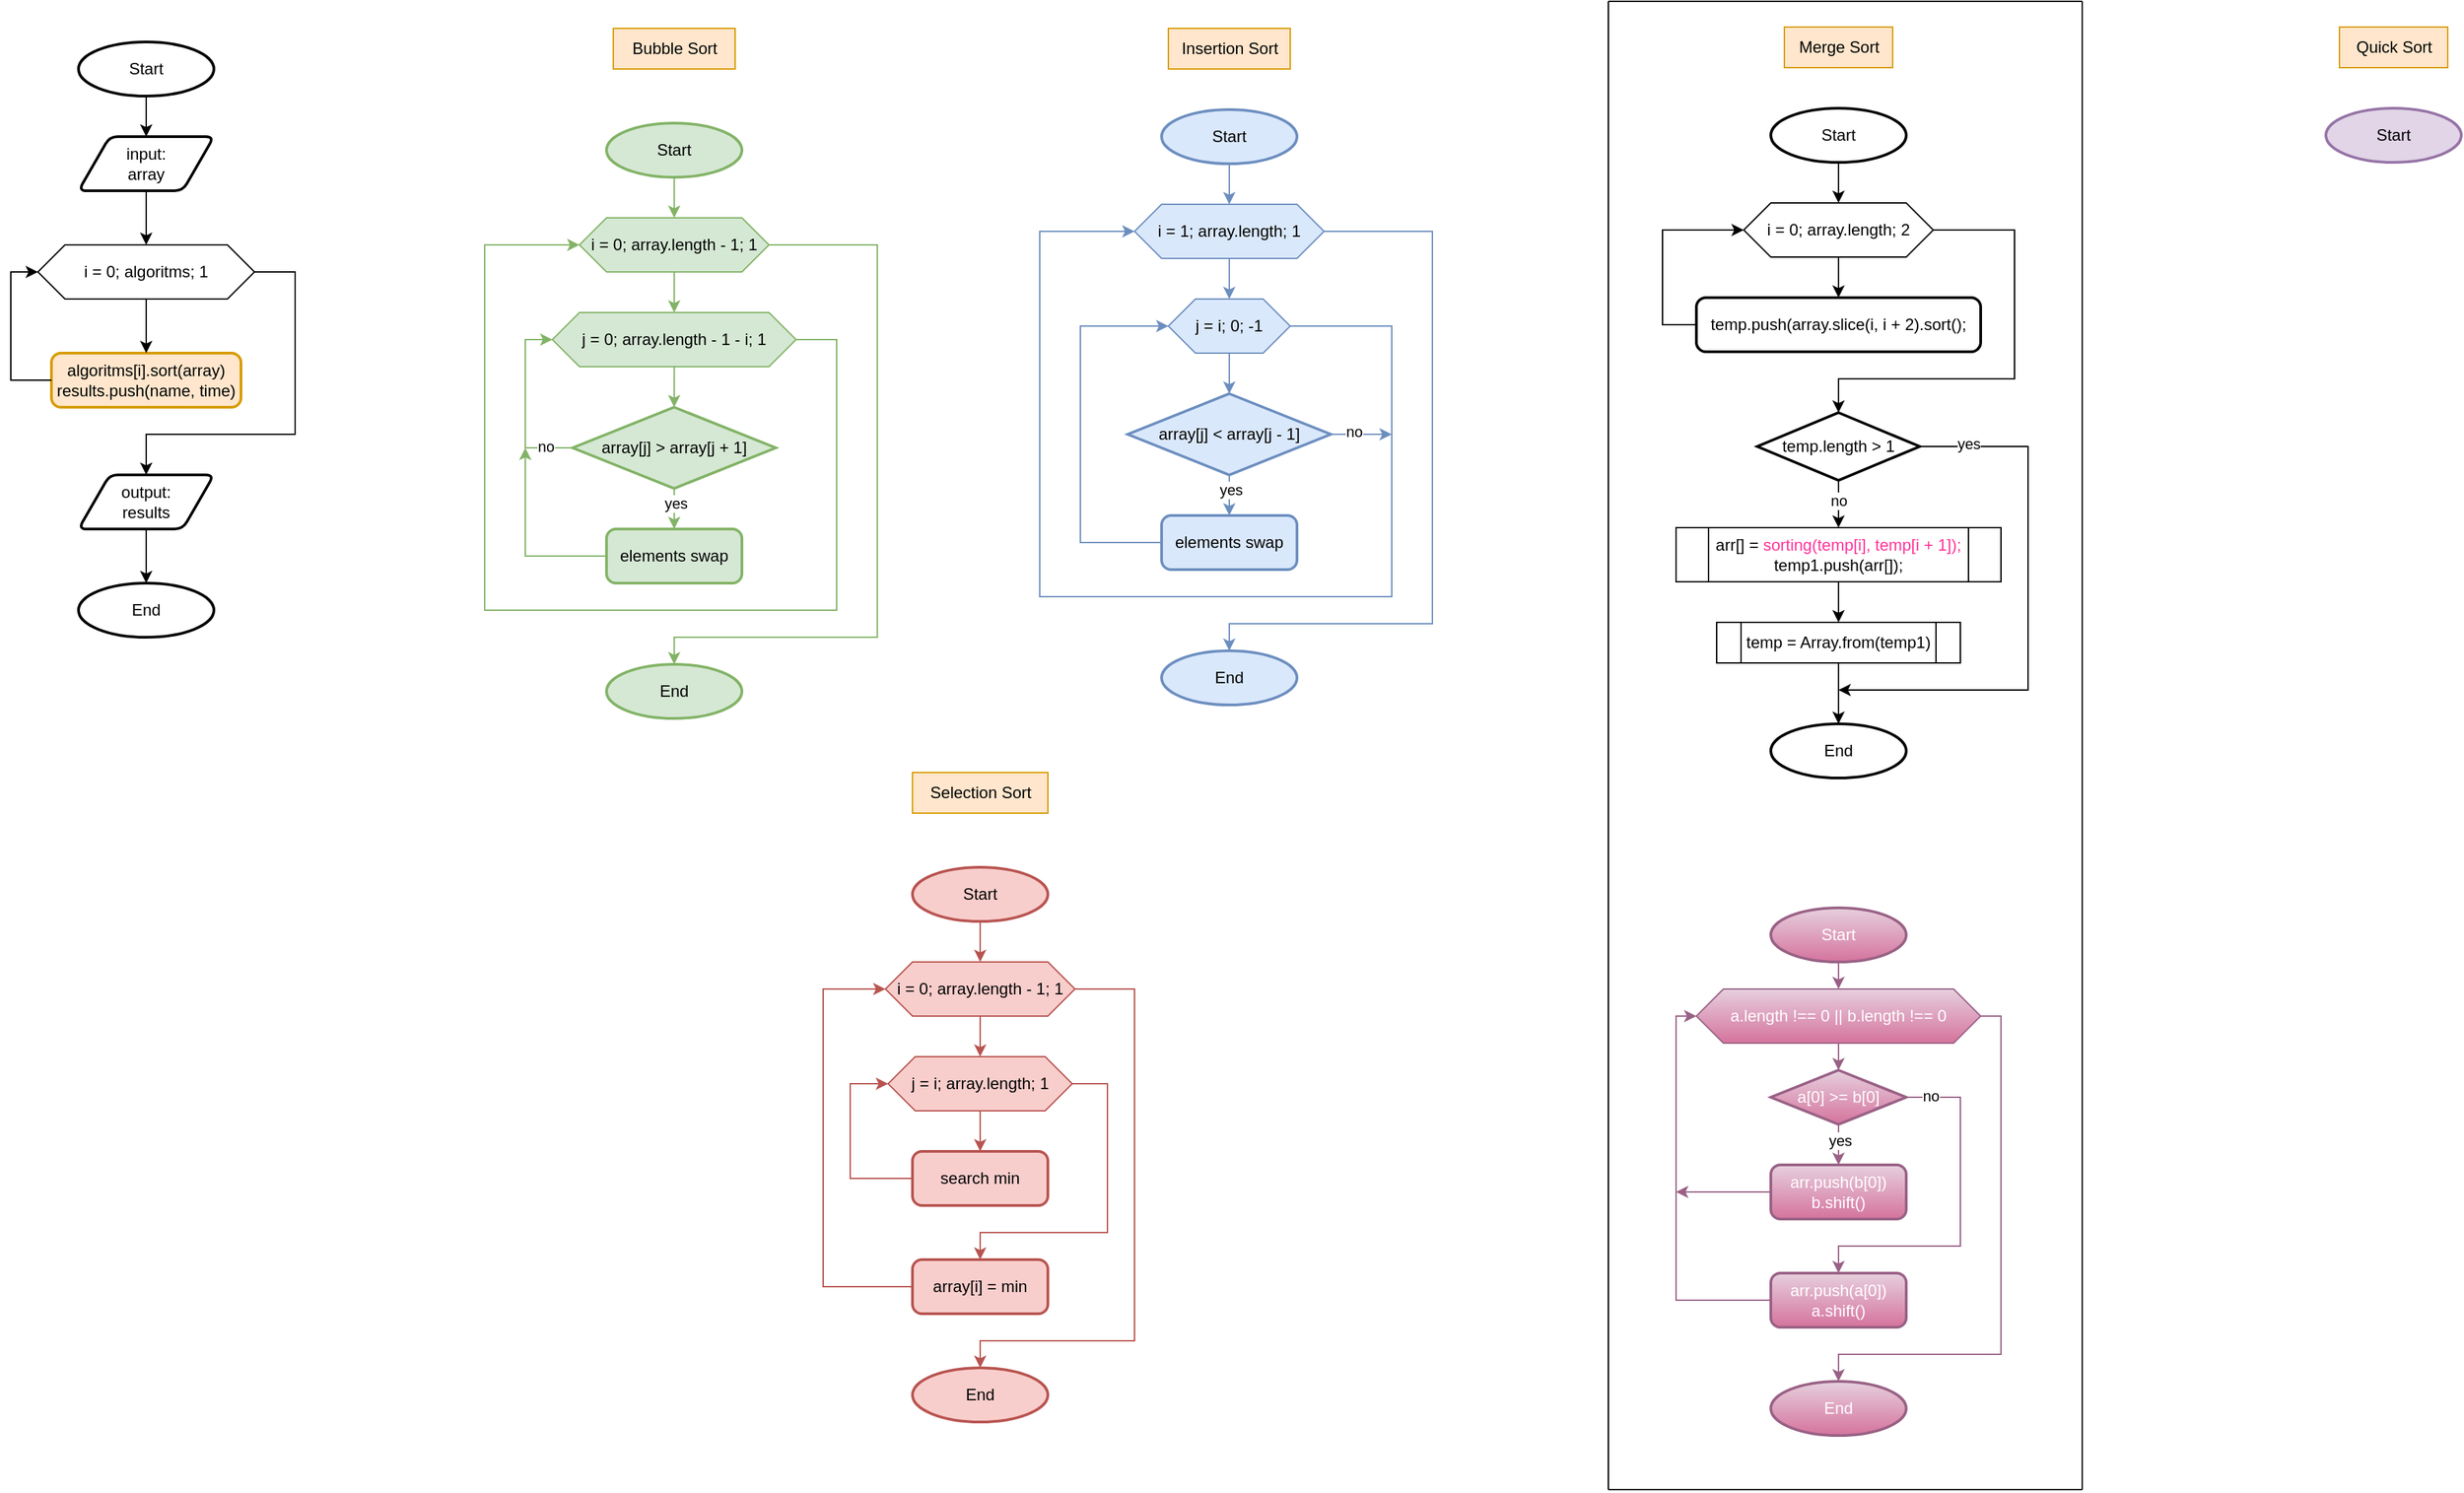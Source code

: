 <mxfile version="21.6.5" type="device">
  <diagram id="C5RBs43oDa-KdzZeNtuy" name="Page-1">
    <mxGraphModel dx="1615" dy="883" grid="1" gridSize="10" guides="1" tooltips="1" connect="1" arrows="1" fold="1" page="1" pageScale="1" pageWidth="827" pageHeight="1169" math="0" shadow="0">
      <root>
        <mxCell id="WIyWlLk6GJQsqaUBKTNV-0" />
        <mxCell id="WIyWlLk6GJQsqaUBKTNV-1" parent="WIyWlLk6GJQsqaUBKTNV-0" />
        <mxCell id="D_m6g35PgsfcEyeFwmXf-0" value="Start" style="strokeWidth=2;html=1;shape=mxgraph.flowchart.start_1;whiteSpace=wrap;" parent="WIyWlLk6GJQsqaUBKTNV-1" vertex="1">
          <mxGeometry x="570" y="40" width="100" height="40" as="geometry" />
        </mxCell>
        <mxCell id="sTyI92ecXvvVHSGkS3OP-0" value="" style="endArrow=classic;html=1;rounded=0;exitX=0.5;exitY=1;exitDx=0;exitDy=0;exitPerimeter=0;entryX=0.5;entryY=0;entryDx=0;entryDy=0;" edge="1" parent="WIyWlLk6GJQsqaUBKTNV-1" source="D_m6g35PgsfcEyeFwmXf-0" target="sTyI92ecXvvVHSGkS3OP-1">
          <mxGeometry width="50" height="50" relative="1" as="geometry">
            <mxPoint x="720" y="200" as="sourcePoint" />
            <mxPoint x="770" y="150" as="targetPoint" />
          </mxGeometry>
        </mxCell>
        <mxCell id="sTyI92ecXvvVHSGkS3OP-1" value="input:&lt;br&gt;array" style="shape=parallelogram;html=1;strokeWidth=2;perimeter=parallelogramPerimeter;whiteSpace=wrap;rounded=1;arcSize=12;size=0.23;" vertex="1" parent="WIyWlLk6GJQsqaUBKTNV-1">
          <mxGeometry x="570" y="110" width="100" height="40" as="geometry" />
        </mxCell>
        <mxCell id="sTyI92ecXvvVHSGkS3OP-2" value="i = 0; algoritms; 1" style="shape=hexagon;perimeter=hexagonPerimeter2;whiteSpace=wrap;html=1;fixedSize=1;" vertex="1" parent="WIyWlLk6GJQsqaUBKTNV-1">
          <mxGeometry x="540" y="190" width="160" height="40" as="geometry" />
        </mxCell>
        <mxCell id="sTyI92ecXvvVHSGkS3OP-3" value="algoritms[i].sort(array)&lt;br&gt;results.push(name, time)" style="rounded=1;whiteSpace=wrap;html=1;absoluteArcSize=1;arcSize=14;strokeWidth=2;fillColor=#ffe6cc;strokeColor=#d79b00;" vertex="1" parent="WIyWlLk6GJQsqaUBKTNV-1">
          <mxGeometry x="550" y="270" width="140" height="40" as="geometry" />
        </mxCell>
        <mxCell id="sTyI92ecXvvVHSGkS3OP-4" value="" style="endArrow=classic;html=1;rounded=0;exitX=0.5;exitY=1;exitDx=0;exitDy=0;entryX=0.5;entryY=0;entryDx=0;entryDy=0;" edge="1" parent="WIyWlLk6GJQsqaUBKTNV-1" source="sTyI92ecXvvVHSGkS3OP-1" target="sTyI92ecXvvVHSGkS3OP-2">
          <mxGeometry width="50" height="50" relative="1" as="geometry">
            <mxPoint x="420" y="180" as="sourcePoint" />
            <mxPoint x="550" y="160" as="targetPoint" />
          </mxGeometry>
        </mxCell>
        <mxCell id="sTyI92ecXvvVHSGkS3OP-5" value="" style="endArrow=classic;html=1;rounded=0;exitX=0.5;exitY=1;exitDx=0;exitDy=0;entryX=0.5;entryY=0;entryDx=0;entryDy=0;" edge="1" parent="WIyWlLk6GJQsqaUBKTNV-1" source="sTyI92ecXvvVHSGkS3OP-2" target="sTyI92ecXvvVHSGkS3OP-3">
          <mxGeometry width="50" height="50" relative="1" as="geometry">
            <mxPoint x="370" y="230" as="sourcePoint" />
            <mxPoint x="420" y="180" as="targetPoint" />
          </mxGeometry>
        </mxCell>
        <mxCell id="sTyI92ecXvvVHSGkS3OP-6" value="" style="endArrow=classic;html=1;rounded=0;exitX=0;exitY=0.5;exitDx=0;exitDy=0;entryX=0;entryY=0.5;entryDx=0;entryDy=0;" edge="1" parent="WIyWlLk6GJQsqaUBKTNV-1" source="sTyI92ecXvvVHSGkS3OP-3" target="sTyI92ecXvvVHSGkS3OP-2">
          <mxGeometry width="50" height="50" relative="1" as="geometry">
            <mxPoint x="390" y="270" as="sourcePoint" />
            <mxPoint x="440" y="220" as="targetPoint" />
            <Array as="points">
              <mxPoint x="520" y="290" />
              <mxPoint x="520" y="210" />
            </Array>
          </mxGeometry>
        </mxCell>
        <mxCell id="sTyI92ecXvvVHSGkS3OP-7" value="" style="endArrow=classic;html=1;rounded=0;exitX=1;exitY=0.5;exitDx=0;exitDy=0;entryX=0.5;entryY=0;entryDx=0;entryDy=0;" edge="1" parent="WIyWlLk6GJQsqaUBKTNV-1" source="sTyI92ecXvvVHSGkS3OP-2" target="sTyI92ecXvvVHSGkS3OP-8">
          <mxGeometry width="50" height="50" relative="1" as="geometry">
            <mxPoint x="790" y="240" as="sourcePoint" />
            <mxPoint x="600" y="340" as="targetPoint" />
            <Array as="points">
              <mxPoint x="730" y="210" />
              <mxPoint x="730" y="330" />
              <mxPoint x="620" y="330" />
            </Array>
          </mxGeometry>
        </mxCell>
        <mxCell id="sTyI92ecXvvVHSGkS3OP-8" value="output:&lt;br&gt;results" style="shape=parallelogram;html=1;strokeWidth=2;perimeter=parallelogramPerimeter;whiteSpace=wrap;rounded=1;arcSize=12;size=0.23;" vertex="1" parent="WIyWlLk6GJQsqaUBKTNV-1">
          <mxGeometry x="570" y="360" width="100" height="40" as="geometry" />
        </mxCell>
        <mxCell id="sTyI92ecXvvVHSGkS3OP-9" value="End" style="strokeWidth=2;html=1;shape=mxgraph.flowchart.start_1;whiteSpace=wrap;" vertex="1" parent="WIyWlLk6GJQsqaUBKTNV-1">
          <mxGeometry x="570" y="440" width="100" height="40" as="geometry" />
        </mxCell>
        <mxCell id="sTyI92ecXvvVHSGkS3OP-10" value="" style="endArrow=classic;html=1;rounded=0;exitX=0.5;exitY=1;exitDx=0;exitDy=0;entryX=0.5;entryY=0;entryDx=0;entryDy=0;entryPerimeter=0;" edge="1" parent="WIyWlLk6GJQsqaUBKTNV-1" source="sTyI92ecXvvVHSGkS3OP-8" target="sTyI92ecXvvVHSGkS3OP-9">
          <mxGeometry width="50" height="50" relative="1" as="geometry">
            <mxPoint x="410" y="280" as="sourcePoint" />
            <mxPoint x="460" y="230" as="targetPoint" />
          </mxGeometry>
        </mxCell>
        <mxCell id="sTyI92ecXvvVHSGkS3OP-11" value="Start" style="strokeWidth=2;html=1;shape=mxgraph.flowchart.start_1;whiteSpace=wrap;fillColor=#d5e8d4;strokeColor=#82b366;" vertex="1" parent="WIyWlLk6GJQsqaUBKTNV-1">
          <mxGeometry x="960" y="100" width="100" height="40" as="geometry" />
        </mxCell>
        <mxCell id="sTyI92ecXvvVHSGkS3OP-12" value="Bubble Sort" style="text;html=1;align=center;verticalAlign=middle;resizable=0;points=[];autosize=1;strokeColor=#d79b00;fillColor=#ffe6cc;" vertex="1" parent="WIyWlLk6GJQsqaUBKTNV-1">
          <mxGeometry x="965" y="30" width="90" height="30" as="geometry" />
        </mxCell>
        <mxCell id="sTyI92ecXvvVHSGkS3OP-13" value="" style="endArrow=classic;html=1;rounded=0;exitX=0.5;exitY=1;exitDx=0;exitDy=0;exitPerimeter=0;entryX=0.5;entryY=0;entryDx=0;entryDy=0;fillColor=#d5e8d4;strokeColor=#82b366;" edge="1" parent="WIyWlLk6GJQsqaUBKTNV-1" source="sTyI92ecXvvVHSGkS3OP-11" target="sTyI92ecXvvVHSGkS3OP-14">
          <mxGeometry width="50" height="50" relative="1" as="geometry">
            <mxPoint x="1000" y="240" as="sourcePoint" />
            <mxPoint x="1010" y="170" as="targetPoint" />
          </mxGeometry>
        </mxCell>
        <mxCell id="sTyI92ecXvvVHSGkS3OP-14" value="i = 0; array.length - 1; 1" style="shape=hexagon;perimeter=hexagonPerimeter2;whiteSpace=wrap;html=1;fixedSize=1;fillColor=#d5e8d4;strokeColor=#82b366;" vertex="1" parent="WIyWlLk6GJQsqaUBKTNV-1">
          <mxGeometry x="940" y="170" width="140" height="40" as="geometry" />
        </mxCell>
        <mxCell id="sTyI92ecXvvVHSGkS3OP-15" value="j = 0; array.length - 1 - i; 1" style="shape=hexagon;perimeter=hexagonPerimeter2;whiteSpace=wrap;html=1;fixedSize=1;fillColor=#d5e8d4;strokeColor=#82b366;" vertex="1" parent="WIyWlLk6GJQsqaUBKTNV-1">
          <mxGeometry x="920" y="240" width="180" height="40" as="geometry" />
        </mxCell>
        <mxCell id="sTyI92ecXvvVHSGkS3OP-16" value="array[j] &amp;gt; array[j + 1]" style="strokeWidth=2;html=1;shape=mxgraph.flowchart.decision;whiteSpace=wrap;fillColor=#d5e8d4;strokeColor=#82b366;" vertex="1" parent="WIyWlLk6GJQsqaUBKTNV-1">
          <mxGeometry x="935" y="310" width="150" height="60" as="geometry" />
        </mxCell>
        <mxCell id="sTyI92ecXvvVHSGkS3OP-17" value="" style="endArrow=classic;html=1;rounded=0;exitX=0.5;exitY=1;exitDx=0;exitDy=0;entryX=0.5;entryY=0;entryDx=0;entryDy=0;fillColor=#d5e8d4;strokeColor=#82b366;" edge="1" parent="WIyWlLk6GJQsqaUBKTNV-1" source="sTyI92ecXvvVHSGkS3OP-14" target="sTyI92ecXvvVHSGkS3OP-15">
          <mxGeometry width="50" height="50" relative="1" as="geometry">
            <mxPoint x="870" y="160" as="sourcePoint" />
            <mxPoint x="920" y="110" as="targetPoint" />
          </mxGeometry>
        </mxCell>
        <mxCell id="sTyI92ecXvvVHSGkS3OP-18" value="" style="endArrow=classic;html=1;rounded=0;exitX=0.5;exitY=1;exitDx=0;exitDy=0;entryX=0.5;entryY=0;entryDx=0;entryDy=0;entryPerimeter=0;fillColor=#d5e8d4;strokeColor=#82b366;" edge="1" parent="WIyWlLk6GJQsqaUBKTNV-1" source="sTyI92ecXvvVHSGkS3OP-15" target="sTyI92ecXvvVHSGkS3OP-16">
          <mxGeometry width="50" height="50" relative="1" as="geometry">
            <mxPoint x="1170" y="390" as="sourcePoint" />
            <mxPoint x="1220" y="340" as="targetPoint" />
          </mxGeometry>
        </mxCell>
        <mxCell id="sTyI92ecXvvVHSGkS3OP-19" value="" style="endArrow=classic;html=1;rounded=0;exitX=0;exitY=0.5;exitDx=0;exitDy=0;exitPerimeter=0;entryX=0;entryY=0.5;entryDx=0;entryDy=0;fillColor=#d5e8d4;strokeColor=#82b366;" edge="1" parent="WIyWlLk6GJQsqaUBKTNV-1" source="sTyI92ecXvvVHSGkS3OP-16" target="sTyI92ecXvvVHSGkS3OP-15">
          <mxGeometry width="50" height="50" relative="1" as="geometry">
            <mxPoint x="830" y="350" as="sourcePoint" />
            <mxPoint x="880" y="300" as="targetPoint" />
            <Array as="points">
              <mxPoint x="900" y="340" />
              <mxPoint x="900" y="260" />
            </Array>
          </mxGeometry>
        </mxCell>
        <mxCell id="sTyI92ecXvvVHSGkS3OP-20" value="no" style="edgeLabel;html=1;align=center;verticalAlign=middle;resizable=0;points=[];" vertex="1" connectable="0" parent="sTyI92ecXvvVHSGkS3OP-19">
          <mxGeometry x="-0.698" y="-1" relative="1" as="geometry">
            <mxPoint as="offset" />
          </mxGeometry>
        </mxCell>
        <mxCell id="sTyI92ecXvvVHSGkS3OP-21" value="elements swap" style="rounded=1;whiteSpace=wrap;html=1;absoluteArcSize=1;arcSize=14;strokeWidth=2;fillColor=#d5e8d4;strokeColor=#82b366;" vertex="1" parent="WIyWlLk6GJQsqaUBKTNV-1">
          <mxGeometry x="960" y="400" width="100" height="40" as="geometry" />
        </mxCell>
        <mxCell id="sTyI92ecXvvVHSGkS3OP-22" value="" style="endArrow=classic;html=1;rounded=0;exitX=0.5;exitY=1;exitDx=0;exitDy=0;exitPerimeter=0;entryX=0.5;entryY=0;entryDx=0;entryDy=0;fillColor=#d5e8d4;strokeColor=#82b366;" edge="1" parent="WIyWlLk6GJQsqaUBKTNV-1" source="sTyI92ecXvvVHSGkS3OP-16" target="sTyI92ecXvvVHSGkS3OP-21">
          <mxGeometry width="50" height="50" relative="1" as="geometry">
            <mxPoint x="1190" y="370" as="sourcePoint" />
            <mxPoint x="1240" y="320" as="targetPoint" />
          </mxGeometry>
        </mxCell>
        <mxCell id="sTyI92ecXvvVHSGkS3OP-23" value="yes" style="edgeLabel;html=1;align=center;verticalAlign=middle;resizable=0;points=[];" vertex="1" connectable="0" parent="sTyI92ecXvvVHSGkS3OP-22">
          <mxGeometry x="-0.28" y="1" relative="1" as="geometry">
            <mxPoint as="offset" />
          </mxGeometry>
        </mxCell>
        <mxCell id="sTyI92ecXvvVHSGkS3OP-24" value="" style="endArrow=classic;html=1;rounded=0;exitX=0;exitY=0.5;exitDx=0;exitDy=0;fillColor=#d5e8d4;strokeColor=#82b366;" edge="1" parent="WIyWlLk6GJQsqaUBKTNV-1" source="sTyI92ecXvvVHSGkS3OP-21">
          <mxGeometry width="50" height="50" relative="1" as="geometry">
            <mxPoint x="800" y="420" as="sourcePoint" />
            <mxPoint x="900" y="340" as="targetPoint" />
            <Array as="points">
              <mxPoint x="900" y="420" />
            </Array>
          </mxGeometry>
        </mxCell>
        <mxCell id="sTyI92ecXvvVHSGkS3OP-25" value="" style="endArrow=classic;html=1;rounded=0;exitX=1;exitY=0.5;exitDx=0;exitDy=0;entryX=0;entryY=0.5;entryDx=0;entryDy=0;fillColor=#d5e8d4;strokeColor=#82b366;" edge="1" parent="WIyWlLk6GJQsqaUBKTNV-1" source="sTyI92ecXvvVHSGkS3OP-15" target="sTyI92ecXvvVHSGkS3OP-14">
          <mxGeometry width="50" height="50" relative="1" as="geometry">
            <mxPoint x="1180" y="360" as="sourcePoint" />
            <mxPoint x="1190" y="380" as="targetPoint" />
            <Array as="points">
              <mxPoint x="1130" y="260" />
              <mxPoint x="1130" y="460" />
              <mxPoint x="870" y="460" />
              <mxPoint x="870" y="190" />
            </Array>
          </mxGeometry>
        </mxCell>
        <mxCell id="sTyI92ecXvvVHSGkS3OP-26" value="" style="endArrow=classic;html=1;rounded=0;exitX=1;exitY=0.5;exitDx=0;exitDy=0;entryX=0.5;entryY=0;entryDx=0;entryDy=0;entryPerimeter=0;fillColor=#d5e8d4;strokeColor=#82b366;" edge="1" parent="WIyWlLk6GJQsqaUBKTNV-1" source="sTyI92ecXvvVHSGkS3OP-14" target="sTyI92ecXvvVHSGkS3OP-27">
          <mxGeometry width="50" height="50" relative="1" as="geometry">
            <mxPoint x="1220" y="230" as="sourcePoint" />
            <mxPoint x="1010" y="500" as="targetPoint" />
            <Array as="points">
              <mxPoint x="1160" y="190" />
              <mxPoint x="1160" y="480" />
              <mxPoint x="1010" y="480" />
            </Array>
          </mxGeometry>
        </mxCell>
        <mxCell id="sTyI92ecXvvVHSGkS3OP-27" value="End" style="strokeWidth=2;html=1;shape=mxgraph.flowchart.start_1;whiteSpace=wrap;fillColor=#d5e8d4;strokeColor=#82b366;" vertex="1" parent="WIyWlLk6GJQsqaUBKTNV-1">
          <mxGeometry x="960" y="500" width="100" height="40" as="geometry" />
        </mxCell>
        <mxCell id="sTyI92ecXvvVHSGkS3OP-28" value="Insertion Sort" style="text;html=1;align=center;verticalAlign=middle;resizable=0;points=[];autosize=1;strokeColor=#d79b00;fillColor=#ffe6cc;" vertex="1" parent="WIyWlLk6GJQsqaUBKTNV-1">
          <mxGeometry x="1375" y="30" width="90" height="30" as="geometry" />
        </mxCell>
        <mxCell id="sTyI92ecXvvVHSGkS3OP-30" value="Start" style="strokeWidth=2;html=1;shape=mxgraph.flowchart.start_1;whiteSpace=wrap;fillColor=#dae8fc;strokeColor=#6c8ebf;" vertex="1" parent="WIyWlLk6GJQsqaUBKTNV-1">
          <mxGeometry x="1370" y="90" width="100" height="40" as="geometry" />
        </mxCell>
        <mxCell id="sTyI92ecXvvVHSGkS3OP-31" value="" style="endArrow=classic;html=1;rounded=0;exitX=0.5;exitY=1;exitDx=0;exitDy=0;exitPerimeter=0;entryX=0.5;entryY=0;entryDx=0;entryDy=0;fillColor=#dae8fc;strokeColor=#6c8ebf;" edge="1" parent="WIyWlLk6GJQsqaUBKTNV-1" source="sTyI92ecXvvVHSGkS3OP-30" target="sTyI92ecXvvVHSGkS3OP-32">
          <mxGeometry width="50" height="50" relative="1" as="geometry">
            <mxPoint x="1410" y="230" as="sourcePoint" />
            <mxPoint x="1420" y="160" as="targetPoint" />
          </mxGeometry>
        </mxCell>
        <mxCell id="sTyI92ecXvvVHSGkS3OP-32" value="i = 1; array.length; 1" style="shape=hexagon;perimeter=hexagonPerimeter2;whiteSpace=wrap;html=1;fixedSize=1;fillColor=#dae8fc;strokeColor=#6c8ebf;" vertex="1" parent="WIyWlLk6GJQsqaUBKTNV-1">
          <mxGeometry x="1350" y="160" width="140" height="40" as="geometry" />
        </mxCell>
        <mxCell id="sTyI92ecXvvVHSGkS3OP-33" value="j = i; 0; -1" style="shape=hexagon;perimeter=hexagonPerimeter2;whiteSpace=wrap;html=1;fixedSize=1;fillColor=#dae8fc;strokeColor=#6c8ebf;" vertex="1" parent="WIyWlLk6GJQsqaUBKTNV-1">
          <mxGeometry x="1375" y="230" width="90" height="40" as="geometry" />
        </mxCell>
        <mxCell id="sTyI92ecXvvVHSGkS3OP-34" value="array[j] &amp;lt; array[j - 1]" style="strokeWidth=2;html=1;shape=mxgraph.flowchart.decision;whiteSpace=wrap;fillColor=#dae8fc;strokeColor=#6c8ebf;" vertex="1" parent="WIyWlLk6GJQsqaUBKTNV-1">
          <mxGeometry x="1345" y="300" width="150" height="60" as="geometry" />
        </mxCell>
        <mxCell id="sTyI92ecXvvVHSGkS3OP-35" value="" style="endArrow=classic;html=1;rounded=0;exitX=0.5;exitY=1;exitDx=0;exitDy=0;entryX=0.5;entryY=0;entryDx=0;entryDy=0;fillColor=#dae8fc;strokeColor=#6c8ebf;" edge="1" parent="WIyWlLk6GJQsqaUBKTNV-1" source="sTyI92ecXvvVHSGkS3OP-32" target="sTyI92ecXvvVHSGkS3OP-33">
          <mxGeometry width="50" height="50" relative="1" as="geometry">
            <mxPoint x="1280" y="150" as="sourcePoint" />
            <mxPoint x="1330" y="100" as="targetPoint" />
          </mxGeometry>
        </mxCell>
        <mxCell id="sTyI92ecXvvVHSGkS3OP-36" value="" style="endArrow=classic;html=1;rounded=0;exitX=0.5;exitY=1;exitDx=0;exitDy=0;entryX=0.5;entryY=0;entryDx=0;entryDy=0;entryPerimeter=0;fillColor=#dae8fc;strokeColor=#6c8ebf;" edge="1" parent="WIyWlLk6GJQsqaUBKTNV-1" source="sTyI92ecXvvVHSGkS3OP-33" target="sTyI92ecXvvVHSGkS3OP-34">
          <mxGeometry width="50" height="50" relative="1" as="geometry">
            <mxPoint x="1580" y="380" as="sourcePoint" />
            <mxPoint x="1630" y="330" as="targetPoint" />
          </mxGeometry>
        </mxCell>
        <mxCell id="sTyI92ecXvvVHSGkS3OP-39" value="elements swap" style="rounded=1;whiteSpace=wrap;html=1;absoluteArcSize=1;arcSize=14;strokeWidth=2;fillColor=#dae8fc;strokeColor=#6c8ebf;" vertex="1" parent="WIyWlLk6GJQsqaUBKTNV-1">
          <mxGeometry x="1370" y="390" width="100" height="40" as="geometry" />
        </mxCell>
        <mxCell id="sTyI92ecXvvVHSGkS3OP-40" value="" style="endArrow=classic;html=1;rounded=0;exitX=0.5;exitY=1;exitDx=0;exitDy=0;exitPerimeter=0;entryX=0.5;entryY=0;entryDx=0;entryDy=0;fillColor=#dae8fc;strokeColor=#6c8ebf;" edge="1" parent="WIyWlLk6GJQsqaUBKTNV-1" source="sTyI92ecXvvVHSGkS3OP-34" target="sTyI92ecXvvVHSGkS3OP-39">
          <mxGeometry width="50" height="50" relative="1" as="geometry">
            <mxPoint x="1600" y="360" as="sourcePoint" />
            <mxPoint x="1650" y="310" as="targetPoint" />
          </mxGeometry>
        </mxCell>
        <mxCell id="sTyI92ecXvvVHSGkS3OP-41" value="yes" style="edgeLabel;html=1;align=center;verticalAlign=middle;resizable=0;points=[];" vertex="1" connectable="0" parent="sTyI92ecXvvVHSGkS3OP-40">
          <mxGeometry x="-0.28" y="1" relative="1" as="geometry">
            <mxPoint as="offset" />
          </mxGeometry>
        </mxCell>
        <mxCell id="sTyI92ecXvvVHSGkS3OP-42" value="" style="endArrow=classic;html=1;rounded=0;exitX=0;exitY=0.5;exitDx=0;exitDy=0;fillColor=#dae8fc;strokeColor=#6c8ebf;entryX=0;entryY=0.5;entryDx=0;entryDy=0;" edge="1" parent="WIyWlLk6GJQsqaUBKTNV-1" source="sTyI92ecXvvVHSGkS3OP-39" target="sTyI92ecXvvVHSGkS3OP-33">
          <mxGeometry width="50" height="50" relative="1" as="geometry">
            <mxPoint x="1210" y="410" as="sourcePoint" />
            <mxPoint x="1310" y="330" as="targetPoint" />
            <Array as="points">
              <mxPoint x="1310" y="410" />
              <mxPoint x="1310" y="250" />
            </Array>
          </mxGeometry>
        </mxCell>
        <mxCell id="sTyI92ecXvvVHSGkS3OP-43" value="" style="endArrow=classic;html=1;rounded=0;exitX=1;exitY=0.5;exitDx=0;exitDy=0;entryX=0;entryY=0.5;entryDx=0;entryDy=0;fillColor=#dae8fc;strokeColor=#6c8ebf;" edge="1" parent="WIyWlLk6GJQsqaUBKTNV-1" source="sTyI92ecXvvVHSGkS3OP-33" target="sTyI92ecXvvVHSGkS3OP-32">
          <mxGeometry width="50" height="50" relative="1" as="geometry">
            <mxPoint x="1590" y="350" as="sourcePoint" />
            <mxPoint x="1600" y="370" as="targetPoint" />
            <Array as="points">
              <mxPoint x="1540" y="250" />
              <mxPoint x="1540" y="450" />
              <mxPoint x="1280" y="450" />
              <mxPoint x="1280" y="180" />
            </Array>
          </mxGeometry>
        </mxCell>
        <mxCell id="sTyI92ecXvvVHSGkS3OP-44" value="" style="endArrow=classic;html=1;rounded=0;exitX=1;exitY=0.5;exitDx=0;exitDy=0;entryX=0.5;entryY=0;entryDx=0;entryDy=0;entryPerimeter=0;fillColor=#dae8fc;strokeColor=#6c8ebf;" edge="1" parent="WIyWlLk6GJQsqaUBKTNV-1" source="sTyI92ecXvvVHSGkS3OP-32" target="sTyI92ecXvvVHSGkS3OP-45">
          <mxGeometry width="50" height="50" relative="1" as="geometry">
            <mxPoint x="1630" y="220" as="sourcePoint" />
            <mxPoint x="1420" y="490" as="targetPoint" />
            <Array as="points">
              <mxPoint x="1570" y="180" />
              <mxPoint x="1570" y="470" />
              <mxPoint x="1420" y="470" />
            </Array>
          </mxGeometry>
        </mxCell>
        <mxCell id="sTyI92ecXvvVHSGkS3OP-45" value="End" style="strokeWidth=2;html=1;shape=mxgraph.flowchart.start_1;whiteSpace=wrap;fillColor=#dae8fc;strokeColor=#6c8ebf;" vertex="1" parent="WIyWlLk6GJQsqaUBKTNV-1">
          <mxGeometry x="1370" y="490" width="100" height="40" as="geometry" />
        </mxCell>
        <mxCell id="sTyI92ecXvvVHSGkS3OP-47" value="" style="endArrow=classic;html=1;rounded=0;exitX=1;exitY=0.5;exitDx=0;exitDy=0;exitPerimeter=0;fillColor=#dae8fc;strokeColor=#6c8ebf;" edge="1" parent="WIyWlLk6GJQsqaUBKTNV-1" source="sTyI92ecXvvVHSGkS3OP-34">
          <mxGeometry width="50" height="50" relative="1" as="geometry">
            <mxPoint x="1200" y="390" as="sourcePoint" />
            <mxPoint x="1540" y="330" as="targetPoint" />
          </mxGeometry>
        </mxCell>
        <mxCell id="sTyI92ecXvvVHSGkS3OP-48" value="no" style="edgeLabel;html=1;align=center;verticalAlign=middle;resizable=0;points=[];" vertex="1" connectable="0" parent="sTyI92ecXvvVHSGkS3OP-47">
          <mxGeometry x="-0.234" y="2" relative="1" as="geometry">
            <mxPoint as="offset" />
          </mxGeometry>
        </mxCell>
        <mxCell id="sTyI92ecXvvVHSGkS3OP-49" value="Start" style="strokeWidth=2;html=1;shape=mxgraph.flowchart.start_1;whiteSpace=wrap;fillColor=#f8cecc;strokeColor=#b85450;" vertex="1" parent="WIyWlLk6GJQsqaUBKTNV-1">
          <mxGeometry x="1186" y="650" width="100" height="40" as="geometry" />
        </mxCell>
        <mxCell id="sTyI92ecXvvVHSGkS3OP-50" value="Selection Sort" style="text;html=1;align=center;verticalAlign=middle;resizable=0;points=[];autosize=1;strokeColor=#d79b00;fillColor=#ffe6cc;" vertex="1" parent="WIyWlLk6GJQsqaUBKTNV-1">
          <mxGeometry x="1186" y="580" width="100" height="30" as="geometry" />
        </mxCell>
        <mxCell id="sTyI92ecXvvVHSGkS3OP-51" value="" style="endArrow=classic;html=1;rounded=0;exitX=0.5;exitY=1;exitDx=0;exitDy=0;exitPerimeter=0;entryX=0.5;entryY=0;entryDx=0;entryDy=0;fillColor=#f8cecc;strokeColor=#b85450;" edge="1" parent="WIyWlLk6GJQsqaUBKTNV-1" source="sTyI92ecXvvVHSGkS3OP-49" target="sTyI92ecXvvVHSGkS3OP-52">
          <mxGeometry width="50" height="50" relative="1" as="geometry">
            <mxPoint x="1226" y="790" as="sourcePoint" />
            <mxPoint x="1236" y="720" as="targetPoint" />
          </mxGeometry>
        </mxCell>
        <mxCell id="sTyI92ecXvvVHSGkS3OP-52" value="i = 0; array.length - 1; 1" style="shape=hexagon;perimeter=hexagonPerimeter2;whiteSpace=wrap;html=1;fixedSize=1;fillColor=#f8cecc;strokeColor=#b85450;" vertex="1" parent="WIyWlLk6GJQsqaUBKTNV-1">
          <mxGeometry x="1166" y="720" width="140" height="40" as="geometry" />
        </mxCell>
        <mxCell id="sTyI92ecXvvVHSGkS3OP-53" value="j = i; array.length; 1" style="shape=hexagon;perimeter=hexagonPerimeter2;whiteSpace=wrap;html=1;fixedSize=1;fillColor=#f8cecc;strokeColor=#b85450;" vertex="1" parent="WIyWlLk6GJQsqaUBKTNV-1">
          <mxGeometry x="1168" y="790" width="136" height="40" as="geometry" />
        </mxCell>
        <mxCell id="sTyI92ecXvvVHSGkS3OP-55" value="" style="endArrow=classic;html=1;rounded=0;exitX=0.5;exitY=1;exitDx=0;exitDy=0;entryX=0.5;entryY=0;entryDx=0;entryDy=0;fillColor=#f8cecc;strokeColor=#b85450;" edge="1" parent="WIyWlLk6GJQsqaUBKTNV-1" source="sTyI92ecXvvVHSGkS3OP-52" target="sTyI92ecXvvVHSGkS3OP-53">
          <mxGeometry width="50" height="50" relative="1" as="geometry">
            <mxPoint x="1096" y="710" as="sourcePoint" />
            <mxPoint x="1146" y="660" as="targetPoint" />
          </mxGeometry>
        </mxCell>
        <mxCell id="sTyI92ecXvvVHSGkS3OP-56" value="" style="endArrow=classic;html=1;rounded=0;exitX=0.5;exitY=1;exitDx=0;exitDy=0;entryX=0.5;entryY=0;entryDx=0;entryDy=0;entryPerimeter=0;fillColor=#f8cecc;strokeColor=#b85450;" edge="1" parent="WIyWlLk6GJQsqaUBKTNV-1" source="sTyI92ecXvvVHSGkS3OP-53">
          <mxGeometry width="50" height="50" relative="1" as="geometry">
            <mxPoint x="1396" y="940" as="sourcePoint" />
            <mxPoint x="1236" y="860" as="targetPoint" />
          </mxGeometry>
        </mxCell>
        <mxCell id="sTyI92ecXvvVHSGkS3OP-64" value="" style="endArrow=classic;html=1;rounded=0;exitX=1;exitY=0.5;exitDx=0;exitDy=0;entryX=0.5;entryY=0;entryDx=0;entryDy=0;entryPerimeter=0;fillColor=#f8cecc;strokeColor=#b85450;" edge="1" parent="WIyWlLk6GJQsqaUBKTNV-1" source="sTyI92ecXvvVHSGkS3OP-52" target="sTyI92ecXvvVHSGkS3OP-65">
          <mxGeometry width="50" height="50" relative="1" as="geometry">
            <mxPoint x="1446" y="780" as="sourcePoint" />
            <mxPoint x="1236" y="1050" as="targetPoint" />
            <Array as="points">
              <mxPoint x="1350" y="740" />
              <mxPoint x="1350" y="1000" />
              <mxPoint x="1236" y="1000" />
            </Array>
          </mxGeometry>
        </mxCell>
        <mxCell id="sTyI92ecXvvVHSGkS3OP-65" value="End" style="strokeWidth=2;html=1;shape=mxgraph.flowchart.start_1;whiteSpace=wrap;fillColor=#f8cecc;strokeColor=#b85450;" vertex="1" parent="WIyWlLk6GJQsqaUBKTNV-1">
          <mxGeometry x="1186" y="1020" width="100" height="40" as="geometry" />
        </mxCell>
        <mxCell id="sTyI92ecXvvVHSGkS3OP-66" value="search min" style="rounded=1;whiteSpace=wrap;html=1;absoluteArcSize=1;arcSize=14;strokeWidth=2;fillColor=#f8cecc;strokeColor=#b85450;" vertex="1" parent="WIyWlLk6GJQsqaUBKTNV-1">
          <mxGeometry x="1186" y="860" width="100" height="40" as="geometry" />
        </mxCell>
        <mxCell id="sTyI92ecXvvVHSGkS3OP-68" value="" style="endArrow=classic;html=1;rounded=0;exitX=0;exitY=0.5;exitDx=0;exitDy=0;entryX=0;entryY=0.5;entryDx=0;entryDy=0;fillColor=#f8cecc;strokeColor=#b85450;" edge="1" parent="WIyWlLk6GJQsqaUBKTNV-1" source="sTyI92ecXvvVHSGkS3OP-66" target="sTyI92ecXvvVHSGkS3OP-53">
          <mxGeometry width="50" height="50" relative="1" as="geometry">
            <mxPoint x="1100" y="910" as="sourcePoint" />
            <mxPoint x="1150" y="860" as="targetPoint" />
            <Array as="points">
              <mxPoint x="1140" y="880" />
              <mxPoint x="1140" y="810" />
            </Array>
          </mxGeometry>
        </mxCell>
        <mxCell id="sTyI92ecXvvVHSGkS3OP-69" value="" style="endArrow=classic;html=1;rounded=0;exitX=1;exitY=0.5;exitDx=0;exitDy=0;fillColor=#f8cecc;strokeColor=#b85450;" edge="1" parent="WIyWlLk6GJQsqaUBKTNV-1" source="sTyI92ecXvvVHSGkS3OP-53">
          <mxGeometry width="50" height="50" relative="1" as="geometry">
            <mxPoint x="1100" y="930" as="sourcePoint" />
            <mxPoint x="1236" y="940" as="targetPoint" />
            <Array as="points">
              <mxPoint x="1330" y="810" />
              <mxPoint x="1330" y="920" />
              <mxPoint x="1236" y="920" />
            </Array>
          </mxGeometry>
        </mxCell>
        <mxCell id="sTyI92ecXvvVHSGkS3OP-70" value="array[i] = min" style="rounded=1;whiteSpace=wrap;html=1;absoluteArcSize=1;arcSize=14;strokeWidth=2;fillColor=#f8cecc;strokeColor=#b85450;" vertex="1" parent="WIyWlLk6GJQsqaUBKTNV-1">
          <mxGeometry x="1186" y="940" width="100" height="40" as="geometry" />
        </mxCell>
        <mxCell id="sTyI92ecXvvVHSGkS3OP-71" value="" style="endArrow=classic;html=1;rounded=0;exitX=0;exitY=0.5;exitDx=0;exitDy=0;entryX=0;entryY=0.5;entryDx=0;entryDy=0;fillColor=#f8cecc;strokeColor=#b85450;" edge="1" parent="WIyWlLk6GJQsqaUBKTNV-1" source="sTyI92ecXvvVHSGkS3OP-70" target="sTyI92ecXvvVHSGkS3OP-52">
          <mxGeometry width="50" height="50" relative="1" as="geometry">
            <mxPoint x="1020" y="830" as="sourcePoint" />
            <mxPoint x="1070" y="780" as="targetPoint" />
            <Array as="points">
              <mxPoint x="1120" y="960" />
              <mxPoint x="1120" y="740" />
            </Array>
          </mxGeometry>
        </mxCell>
        <mxCell id="sTyI92ecXvvVHSGkS3OP-72" value="Merge Sort" style="text;html=1;align=center;verticalAlign=middle;resizable=0;points=[];autosize=1;strokeColor=#d79b00;fillColor=#ffe6cc;" vertex="1" parent="WIyWlLk6GJQsqaUBKTNV-1">
          <mxGeometry x="1830" y="29" width="80" height="30" as="geometry" />
        </mxCell>
        <mxCell id="sTyI92ecXvvVHSGkS3OP-73" value="Start" style="strokeWidth=2;html=1;shape=mxgraph.flowchart.start_1;whiteSpace=wrap;" vertex="1" parent="WIyWlLk6GJQsqaUBKTNV-1">
          <mxGeometry x="1820" y="89" width="100" height="40" as="geometry" />
        </mxCell>
        <mxCell id="sTyI92ecXvvVHSGkS3OP-74" value="i = 0; array.length; 2" style="shape=hexagon;perimeter=hexagonPerimeter2;whiteSpace=wrap;html=1;fixedSize=1;" vertex="1" parent="WIyWlLk6GJQsqaUBKTNV-1">
          <mxGeometry x="1800" y="159" width="140" height="40" as="geometry" />
        </mxCell>
        <mxCell id="sTyI92ecXvvVHSGkS3OP-75" value="temp.push(array.slice(i, i + 2).sort();" style="rounded=1;whiteSpace=wrap;html=1;absoluteArcSize=1;arcSize=14;strokeWidth=2;" vertex="1" parent="WIyWlLk6GJQsqaUBKTNV-1">
          <mxGeometry x="1765" y="229" width="210" height="40" as="geometry" />
        </mxCell>
        <mxCell id="sTyI92ecXvvVHSGkS3OP-76" value="" style="endArrow=classic;html=1;rounded=0;exitX=0.5;exitY=1;exitDx=0;exitDy=0;exitPerimeter=0;entryX=0.5;entryY=0;entryDx=0;entryDy=0;" edge="1" parent="WIyWlLk6GJQsqaUBKTNV-1" source="sTyI92ecXvvVHSGkS3OP-73" target="sTyI92ecXvvVHSGkS3OP-74">
          <mxGeometry width="50" height="50" relative="1" as="geometry">
            <mxPoint x="1680" y="179" as="sourcePoint" />
            <mxPoint x="1730" y="129" as="targetPoint" />
          </mxGeometry>
        </mxCell>
        <mxCell id="sTyI92ecXvvVHSGkS3OP-77" value="" style="endArrow=classic;html=1;rounded=0;exitX=0.5;exitY=1;exitDx=0;exitDy=0;entryX=0.5;entryY=0;entryDx=0;entryDy=0;" edge="1" parent="WIyWlLk6GJQsqaUBKTNV-1" source="sTyI92ecXvvVHSGkS3OP-74" target="sTyI92ecXvvVHSGkS3OP-75">
          <mxGeometry width="50" height="50" relative="1" as="geometry">
            <mxPoint x="2020" y="209" as="sourcePoint" />
            <mxPoint x="2070" y="159" as="targetPoint" />
          </mxGeometry>
        </mxCell>
        <mxCell id="sTyI92ecXvvVHSGkS3OP-78" value="" style="endArrow=classic;html=1;rounded=0;exitX=0;exitY=0.5;exitDx=0;exitDy=0;entryX=0;entryY=0.5;entryDx=0;entryDy=0;" edge="1" parent="WIyWlLk6GJQsqaUBKTNV-1" source="sTyI92ecXvvVHSGkS3OP-75" target="sTyI92ecXvvVHSGkS3OP-74">
          <mxGeometry width="50" height="50" relative="1" as="geometry">
            <mxPoint x="1650" y="209" as="sourcePoint" />
            <mxPoint x="1700" y="159" as="targetPoint" />
            <Array as="points">
              <mxPoint x="1740" y="249" />
              <mxPoint x="1740" y="179" />
            </Array>
          </mxGeometry>
        </mxCell>
        <mxCell id="sTyI92ecXvvVHSGkS3OP-79" value="" style="endArrow=classic;html=1;rounded=0;exitX=1;exitY=0.5;exitDx=0;exitDy=0;entryX=0.5;entryY=0;entryDx=0;entryDy=0;entryPerimeter=0;" edge="1" parent="WIyWlLk6GJQsqaUBKTNV-1" source="sTyI92ecXvvVHSGkS3OP-74" target="sTyI92ecXvvVHSGkS3OP-80">
          <mxGeometry width="50" height="50" relative="1" as="geometry">
            <mxPoint x="2010" y="179" as="sourcePoint" />
            <mxPoint x="1870" y="329" as="targetPoint" />
            <Array as="points">
              <mxPoint x="2000" y="179" />
              <mxPoint x="2000" y="289" />
              <mxPoint x="1870" y="289" />
            </Array>
          </mxGeometry>
        </mxCell>
        <mxCell id="sTyI92ecXvvVHSGkS3OP-80" value="temp.length &amp;gt; 1" style="strokeWidth=2;html=1;shape=mxgraph.flowchart.decision;whiteSpace=wrap;" vertex="1" parent="WIyWlLk6GJQsqaUBKTNV-1">
          <mxGeometry x="1810" y="314" width="120" height="50" as="geometry" />
        </mxCell>
        <mxCell id="sTyI92ecXvvVHSGkS3OP-81" value="" style="endArrow=classic;html=1;rounded=0;exitX=0.5;exitY=1;exitDx=0;exitDy=0;exitPerimeter=0;" edge="1" parent="WIyWlLk6GJQsqaUBKTNV-1" source="sTyI92ecXvvVHSGkS3OP-80" target="sTyI92ecXvvVHSGkS3OP-84">
          <mxGeometry width="50" height="50" relative="1" as="geometry">
            <mxPoint x="1910" y="469" as="sourcePoint" />
            <mxPoint x="1870" y="409" as="targetPoint" />
          </mxGeometry>
        </mxCell>
        <mxCell id="sTyI92ecXvvVHSGkS3OP-82" value="no" style="edgeLabel;html=1;align=center;verticalAlign=middle;resizable=0;points=[];" vertex="1" connectable="0" parent="sTyI92ecXvvVHSGkS3OP-81">
          <mxGeometry x="-0.362" relative="1" as="geometry">
            <mxPoint y="4" as="offset" />
          </mxGeometry>
        </mxCell>
        <mxCell id="sTyI92ecXvvVHSGkS3OP-84" value="arr[] = &lt;font color=&quot;#ff3399&quot;&gt;sorting(temp[i], temp[i + 1]);&lt;/font&gt;&lt;br&gt;temp1.push(arr[]);" style="shape=process;whiteSpace=wrap;html=1;backgroundOutline=1;" vertex="1" parent="WIyWlLk6GJQsqaUBKTNV-1">
          <mxGeometry x="1750" y="399" width="240" height="40" as="geometry" />
        </mxCell>
        <mxCell id="sTyI92ecXvvVHSGkS3OP-88" value="temp = Array.from(temp1)" style="shape=process;whiteSpace=wrap;html=1;backgroundOutline=1;" vertex="1" parent="WIyWlLk6GJQsqaUBKTNV-1">
          <mxGeometry x="1780" y="469" width="180" height="30" as="geometry" />
        </mxCell>
        <mxCell id="sTyI92ecXvvVHSGkS3OP-89" value="" style="endArrow=classic;html=1;rounded=0;exitX=0.5;exitY=1;exitDx=0;exitDy=0;entryX=0.5;entryY=0;entryDx=0;entryDy=0;" edge="1" parent="WIyWlLk6GJQsqaUBKTNV-1" source="sTyI92ecXvvVHSGkS3OP-84" target="sTyI92ecXvvVHSGkS3OP-88">
          <mxGeometry width="50" height="50" relative="1" as="geometry">
            <mxPoint x="1750" y="589" as="sourcePoint" />
            <mxPoint x="1800" y="539" as="targetPoint" />
          </mxGeometry>
        </mxCell>
        <mxCell id="sTyI92ecXvvVHSGkS3OP-90" value="" style="endArrow=classic;html=1;rounded=0;exitX=0.5;exitY=1;exitDx=0;exitDy=0;entryX=0.5;entryY=0;entryDx=0;entryDy=0;entryPerimeter=0;" edge="1" parent="WIyWlLk6GJQsqaUBKTNV-1" source="sTyI92ecXvvVHSGkS3OP-88" target="sTyI92ecXvvVHSGkS3OP-91">
          <mxGeometry width="50" height="50" relative="1" as="geometry">
            <mxPoint x="1840" y="599" as="sourcePoint" />
            <mxPoint x="1870" y="539" as="targetPoint" />
          </mxGeometry>
        </mxCell>
        <mxCell id="sTyI92ecXvvVHSGkS3OP-91" value="End" style="strokeWidth=2;html=1;shape=mxgraph.flowchart.start_1;whiteSpace=wrap;" vertex="1" parent="WIyWlLk6GJQsqaUBKTNV-1">
          <mxGeometry x="1820" y="544" width="100" height="40" as="geometry" />
        </mxCell>
        <mxCell id="sTyI92ecXvvVHSGkS3OP-92" value="" style="endArrow=classic;html=1;rounded=0;exitX=1;exitY=0.5;exitDx=0;exitDy=0;exitPerimeter=0;" edge="1" parent="WIyWlLk6GJQsqaUBKTNV-1" source="sTyI92ecXvvVHSGkS3OP-80">
          <mxGeometry width="50" height="50" relative="1" as="geometry">
            <mxPoint x="2200" y="429" as="sourcePoint" />
            <mxPoint x="1870" y="519" as="targetPoint" />
            <Array as="points">
              <mxPoint x="2010" y="339" />
              <mxPoint x="2010" y="519" />
            </Array>
          </mxGeometry>
        </mxCell>
        <mxCell id="sTyI92ecXvvVHSGkS3OP-93" value="нуі" style="edgeLabel;html=1;align=center;verticalAlign=middle;resizable=0;points=[];" vertex="1" connectable="0" parent="sTyI92ecXvvVHSGkS3OP-92">
          <mxGeometry x="-0.828" y="2" relative="1" as="geometry">
            <mxPoint as="offset" />
          </mxGeometry>
        </mxCell>
        <mxCell id="sTyI92ecXvvVHSGkS3OP-94" value="yes" style="edgeLabel;html=1;align=center;verticalAlign=middle;resizable=0;points=[];" vertex="1" connectable="0" parent="sTyI92ecXvvVHSGkS3OP-92">
          <mxGeometry x="-0.82" y="2" relative="1" as="geometry">
            <mxPoint as="offset" />
          </mxGeometry>
        </mxCell>
        <mxCell id="sTyI92ecXvvVHSGkS3OP-96" value="&lt;font color=&quot;#ffffff&quot;&gt;Start&lt;/font&gt;" style="strokeWidth=2;html=1;shape=mxgraph.flowchart.start_1;whiteSpace=wrap;fillColor=#e6d0de;strokeColor=#996185;gradientColor=#d5739d;" vertex="1" parent="WIyWlLk6GJQsqaUBKTNV-1">
          <mxGeometry x="1820" y="680" width="100" height="40" as="geometry" />
        </mxCell>
        <mxCell id="sTyI92ecXvvVHSGkS3OP-97" value="&lt;font color=&quot;#ffffff&quot;&gt;a.length !== 0 || b.length !== 0&lt;/font&gt;" style="shape=hexagon;perimeter=hexagonPerimeter2;whiteSpace=wrap;html=1;fixedSize=1;fillColor=#e6d0de;gradientColor=#d5739d;strokeColor=#996185;" vertex="1" parent="WIyWlLk6GJQsqaUBKTNV-1">
          <mxGeometry x="1765" y="740" width="210" height="40" as="geometry" />
        </mxCell>
        <mxCell id="sTyI92ecXvvVHSGkS3OP-98" value="&lt;font color=&quot;#ffffff&quot;&gt;a[0] &amp;gt;= b[0]&lt;/font&gt;" style="strokeWidth=2;html=1;shape=mxgraph.flowchart.decision;whiteSpace=wrap;fillColor=#e6d0de;gradientColor=#d5739d;strokeColor=#996185;" vertex="1" parent="WIyWlLk6GJQsqaUBKTNV-1">
          <mxGeometry x="1820" y="800" width="100" height="40" as="geometry" />
        </mxCell>
        <mxCell id="sTyI92ecXvvVHSGkS3OP-100" value="&lt;font color=&quot;#ffffff&quot;&gt;arr.push(b[0])&lt;br&gt;b.shift()&lt;/font&gt;" style="rounded=1;whiteSpace=wrap;html=1;absoluteArcSize=1;arcSize=14;strokeWidth=2;fillColor=#e6d0de;gradientColor=#d5739d;strokeColor=#996185;" vertex="1" parent="WIyWlLk6GJQsqaUBKTNV-1">
          <mxGeometry x="1820" y="870" width="100" height="40" as="geometry" />
        </mxCell>
        <mxCell id="sTyI92ecXvvVHSGkS3OP-101" value="&lt;font color=&quot;#ffffff&quot;&gt;arr.push(a[0])&lt;br&gt;a.shift()&lt;/font&gt;" style="rounded=1;whiteSpace=wrap;html=1;absoluteArcSize=1;arcSize=14;strokeWidth=2;fillColor=#e6d0de;gradientColor=#d5739d;strokeColor=#996185;" vertex="1" parent="WIyWlLk6GJQsqaUBKTNV-1">
          <mxGeometry x="1820" y="950" width="100" height="40" as="geometry" />
        </mxCell>
        <mxCell id="sTyI92ecXvvVHSGkS3OP-102" value="" style="endArrow=classic;html=1;rounded=0;exitX=0.5;exitY=1;exitDx=0;exitDy=0;exitPerimeter=0;entryX=0.5;entryY=0;entryDx=0;entryDy=0;fillColor=#e6d0de;gradientColor=#d5739d;strokeColor=#996185;" edge="1" parent="WIyWlLk6GJQsqaUBKTNV-1" source="sTyI92ecXvvVHSGkS3OP-96" target="sTyI92ecXvvVHSGkS3OP-97">
          <mxGeometry width="50" height="50" relative="1" as="geometry">
            <mxPoint x="2020" y="880" as="sourcePoint" />
            <mxPoint x="2070" y="830" as="targetPoint" />
          </mxGeometry>
        </mxCell>
        <mxCell id="sTyI92ecXvvVHSGkS3OP-103" value="" style="endArrow=classic;html=1;rounded=0;exitX=0.5;exitY=1;exitDx=0;exitDy=0;entryX=0.5;entryY=0;entryDx=0;entryDy=0;entryPerimeter=0;fillColor=#e6d0de;gradientColor=#d5739d;strokeColor=#996185;" edge="1" parent="WIyWlLk6GJQsqaUBKTNV-1" source="sTyI92ecXvvVHSGkS3OP-97" target="sTyI92ecXvvVHSGkS3OP-98">
          <mxGeometry width="50" height="50" relative="1" as="geometry">
            <mxPoint x="1690" y="900" as="sourcePoint" />
            <mxPoint x="1740" y="850" as="targetPoint" />
          </mxGeometry>
        </mxCell>
        <mxCell id="sTyI92ecXvvVHSGkS3OP-104" value="" style="endArrow=classic;html=1;rounded=0;exitX=0.5;exitY=1;exitDx=0;exitDy=0;exitPerimeter=0;entryX=0.5;entryY=0;entryDx=0;entryDy=0;fillColor=#e6d0de;gradientColor=#d5739d;strokeColor=#996185;" edge="1" parent="WIyWlLk6GJQsqaUBKTNV-1" source="sTyI92ecXvvVHSGkS3OP-98" target="sTyI92ecXvvVHSGkS3OP-100">
          <mxGeometry width="50" height="50" relative="1" as="geometry">
            <mxPoint x="2100" y="970" as="sourcePoint" />
            <mxPoint x="2150" y="920" as="targetPoint" />
          </mxGeometry>
        </mxCell>
        <mxCell id="sTyI92ecXvvVHSGkS3OP-106" value="yes" style="edgeLabel;html=1;align=center;verticalAlign=middle;resizable=0;points=[];" vertex="1" connectable="0" parent="sTyI92ecXvvVHSGkS3OP-104">
          <mxGeometry x="-0.236" y="1" relative="1" as="geometry">
            <mxPoint as="offset" />
          </mxGeometry>
        </mxCell>
        <mxCell id="sTyI92ecXvvVHSGkS3OP-105" value="" style="endArrow=classic;html=1;rounded=0;exitX=1;exitY=0.5;exitDx=0;exitDy=0;exitPerimeter=0;entryX=0.5;entryY=0;entryDx=0;entryDy=0;fillColor=#e6d0de;gradientColor=#d5739d;strokeColor=#996185;" edge="1" parent="WIyWlLk6GJQsqaUBKTNV-1" source="sTyI92ecXvvVHSGkS3OP-98" target="sTyI92ecXvvVHSGkS3OP-101">
          <mxGeometry width="50" height="50" relative="1" as="geometry">
            <mxPoint x="1980" y="900" as="sourcePoint" />
            <mxPoint x="2010" y="920" as="targetPoint" />
            <Array as="points">
              <mxPoint x="1960" y="820" />
              <mxPoint x="1960" y="930" />
              <mxPoint x="1870" y="930" />
            </Array>
          </mxGeometry>
        </mxCell>
        <mxCell id="sTyI92ecXvvVHSGkS3OP-107" value="no" style="edgeLabel;html=1;align=center;verticalAlign=middle;resizable=0;points=[];" vertex="1" connectable="0" parent="sTyI92ecXvvVHSGkS3OP-105">
          <mxGeometry x="-0.862" y="1" relative="1" as="geometry">
            <mxPoint as="offset" />
          </mxGeometry>
        </mxCell>
        <mxCell id="sTyI92ecXvvVHSGkS3OP-108" value="&lt;font color=&quot;#ffffff&quot;&gt;End&lt;/font&gt;" style="strokeWidth=2;html=1;shape=mxgraph.flowchart.start_1;whiteSpace=wrap;fillColor=#e6d0de;strokeColor=#996185;gradientColor=#d5739d;" vertex="1" parent="WIyWlLk6GJQsqaUBKTNV-1">
          <mxGeometry x="1820" y="1030" width="100" height="40" as="geometry" />
        </mxCell>
        <mxCell id="sTyI92ecXvvVHSGkS3OP-109" value="" style="endArrow=classic;html=1;rounded=0;exitX=0;exitY=0.5;exitDx=0;exitDy=0;entryX=0;entryY=0.5;entryDx=0;entryDy=0;fillColor=#e6d0de;gradientColor=#d5739d;strokeColor=#996185;" edge="1" parent="WIyWlLk6GJQsqaUBKTNV-1" source="sTyI92ecXvvVHSGkS3OP-101" target="sTyI92ecXvvVHSGkS3OP-97">
          <mxGeometry width="50" height="50" relative="1" as="geometry">
            <mxPoint x="2040" y="1010" as="sourcePoint" />
            <mxPoint x="1740" y="990" as="targetPoint" />
            <Array as="points">
              <mxPoint x="1750" y="970" />
              <mxPoint x="1750" y="760" />
            </Array>
          </mxGeometry>
        </mxCell>
        <mxCell id="sTyI92ecXvvVHSGkS3OP-110" value="" style="endArrow=classic;html=1;rounded=0;exitX=0;exitY=0.5;exitDx=0;exitDy=0;fillColor=#e6d0de;gradientColor=#d5739d;strokeColor=#996185;" edge="1" parent="WIyWlLk6GJQsqaUBKTNV-1" source="sTyI92ecXvvVHSGkS3OP-100">
          <mxGeometry width="50" height="50" relative="1" as="geometry">
            <mxPoint x="1660" y="810" as="sourcePoint" />
            <mxPoint x="1750" y="890" as="targetPoint" />
          </mxGeometry>
        </mxCell>
        <mxCell id="sTyI92ecXvvVHSGkS3OP-111" value="" style="endArrow=classic;html=1;rounded=0;exitX=1;exitY=0.5;exitDx=0;exitDy=0;entryX=0.5;entryY=0;entryDx=0;entryDy=0;entryPerimeter=0;fillColor=#e6d0de;gradientColor=#d5739d;strokeColor=#996185;" edge="1" parent="WIyWlLk6GJQsqaUBKTNV-1" source="sTyI92ecXvvVHSGkS3OP-97" target="sTyI92ecXvvVHSGkS3OP-108">
          <mxGeometry width="50" height="50" relative="1" as="geometry">
            <mxPoint x="2010" y="860" as="sourcePoint" />
            <mxPoint x="2060" y="810" as="targetPoint" />
            <Array as="points">
              <mxPoint x="1990" y="760" />
              <mxPoint x="1990" y="1010" />
              <mxPoint x="1870" y="1010" />
            </Array>
          </mxGeometry>
        </mxCell>
        <mxCell id="sTyI92ecXvvVHSGkS3OP-115" value="" style="endArrow=none;html=1;rounded=0;" edge="1" parent="WIyWlLk6GJQsqaUBKTNV-1">
          <mxGeometry width="50" height="50" relative="1" as="geometry">
            <mxPoint x="1700" y="1110" as="sourcePoint" />
            <mxPoint x="1700" y="10" as="targetPoint" />
          </mxGeometry>
        </mxCell>
        <mxCell id="sTyI92ecXvvVHSGkS3OP-116" value="" style="endArrow=none;html=1;rounded=0;" edge="1" parent="WIyWlLk6GJQsqaUBKTNV-1">
          <mxGeometry width="50" height="50" relative="1" as="geometry">
            <mxPoint x="2050" y="1110" as="sourcePoint" />
            <mxPoint x="2050" y="10" as="targetPoint" />
          </mxGeometry>
        </mxCell>
        <mxCell id="sTyI92ecXvvVHSGkS3OP-117" value="" style="endArrow=none;html=1;rounded=0;" edge="1" parent="WIyWlLk6GJQsqaUBKTNV-1">
          <mxGeometry width="50" height="50" relative="1" as="geometry">
            <mxPoint x="1700" y="10" as="sourcePoint" />
            <mxPoint x="2050" y="10" as="targetPoint" />
          </mxGeometry>
        </mxCell>
        <mxCell id="sTyI92ecXvvVHSGkS3OP-118" value="" style="endArrow=none;html=1;rounded=0;" edge="1" parent="WIyWlLk6GJQsqaUBKTNV-1">
          <mxGeometry width="50" height="50" relative="1" as="geometry">
            <mxPoint x="1700" y="1110" as="sourcePoint" />
            <mxPoint x="2050" y="1110" as="targetPoint" />
          </mxGeometry>
        </mxCell>
        <mxCell id="sTyI92ecXvvVHSGkS3OP-119" value="Quick Sort" style="text;html=1;align=center;verticalAlign=middle;resizable=0;points=[];autosize=1;strokeColor=#d79b00;fillColor=#ffe6cc;" vertex="1" parent="WIyWlLk6GJQsqaUBKTNV-1">
          <mxGeometry x="2240" y="29" width="80" height="30" as="geometry" />
        </mxCell>
        <mxCell id="sTyI92ecXvvVHSGkS3OP-120" value="Start" style="strokeWidth=2;html=1;shape=mxgraph.flowchart.start_1;whiteSpace=wrap;fillColor=#e1d5e7;strokeColor=#9673a6;" vertex="1" parent="WIyWlLk6GJQsqaUBKTNV-1">
          <mxGeometry x="2230" y="89" width="100" height="40" as="geometry" />
        </mxCell>
      </root>
    </mxGraphModel>
  </diagram>
</mxfile>
